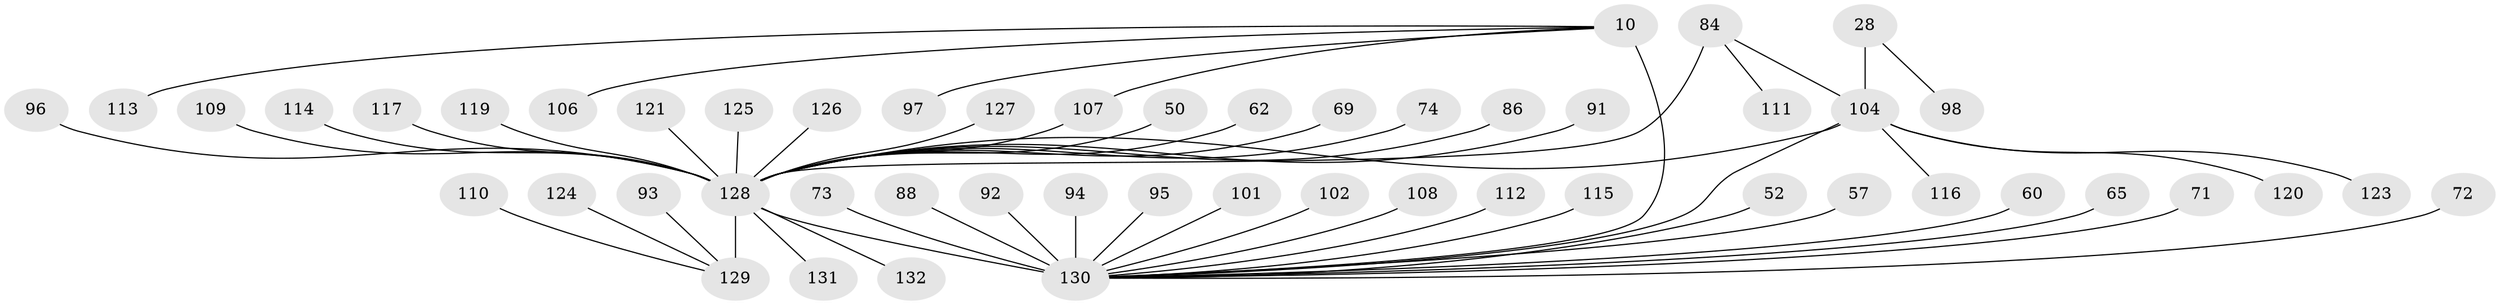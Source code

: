 // original degree distribution, {9: 0.03787878787878788, 11: 0.007575757575757576, 7: 0.03787878787878788, 19: 0.007575757575757576, 10: 0.022727272727272728, 8: 0.07575757575757576, 14: 0.007575757575757576, 12: 0.015151515151515152, 6: 0.007575757575757576, 5: 0.007575757575757576, 4: 0.015151515151515152, 2: 0.1590909090909091, 3: 0.03787878787878788, 1: 0.5606060606060606}
// Generated by graph-tools (version 1.1) at 2025/58/03/04/25 21:58:50]
// undirected, 52 vertices, 54 edges
graph export_dot {
graph [start="1"]
  node [color=gray90,style=filled];
  10 [super="+8"];
  28 [super="+26"];
  50;
  52;
  57;
  60;
  62;
  65;
  69;
  71;
  72;
  73;
  74;
  84 [super="+82"];
  86;
  88;
  91;
  92;
  93;
  94;
  95 [super="+68"];
  96;
  97;
  98;
  101;
  102;
  104 [super="+103"];
  106;
  107 [super="+56+79"];
  108;
  109;
  110;
  111;
  112;
  113;
  114;
  115;
  116;
  117 [super="+42"];
  119 [super="+78"];
  120 [super="+64"];
  121;
  123;
  124;
  125;
  126;
  127;
  128 [super="+89+90+118"];
  129 [super="+122+20+38+54"];
  130 [super="+76+47+32+105+33+44+100"];
  131;
  132;
  10 -- 97;
  10 -- 106;
  10 -- 113;
  10 -- 130 [weight=9];
  10 -- 107;
  28 -- 98;
  28 -- 104 [weight=8];
  50 -- 128;
  52 -- 130;
  57 -- 130;
  60 -- 130;
  62 -- 128;
  65 -- 130;
  69 -- 128;
  71 -- 130;
  72 -- 130;
  73 -- 130;
  74 -- 128;
  84 -- 128 [weight=9];
  84 -- 104;
  84 -- 111;
  86 -- 128;
  88 -- 130;
  91 -- 128;
  92 -- 130;
  93 -- 129;
  94 -- 130;
  95 -- 130;
  96 -- 128;
  101 -- 130;
  102 -- 130;
  104 -- 130 [weight=3];
  104 -- 116;
  104 -- 120;
  104 -- 123;
  104 -- 128 [weight=3];
  107 -- 128;
  108 -- 130;
  109 -- 128;
  110 -- 129;
  112 -- 130;
  114 -- 128;
  115 -- 130;
  117 -- 128;
  119 -- 128;
  121 -- 128;
  124 -- 129;
  125 -- 128;
  126 -- 128;
  127 -- 128;
  128 -- 130 [weight=21];
  128 -- 131;
  128 -- 129 [weight=8];
  128 -- 132;
}
